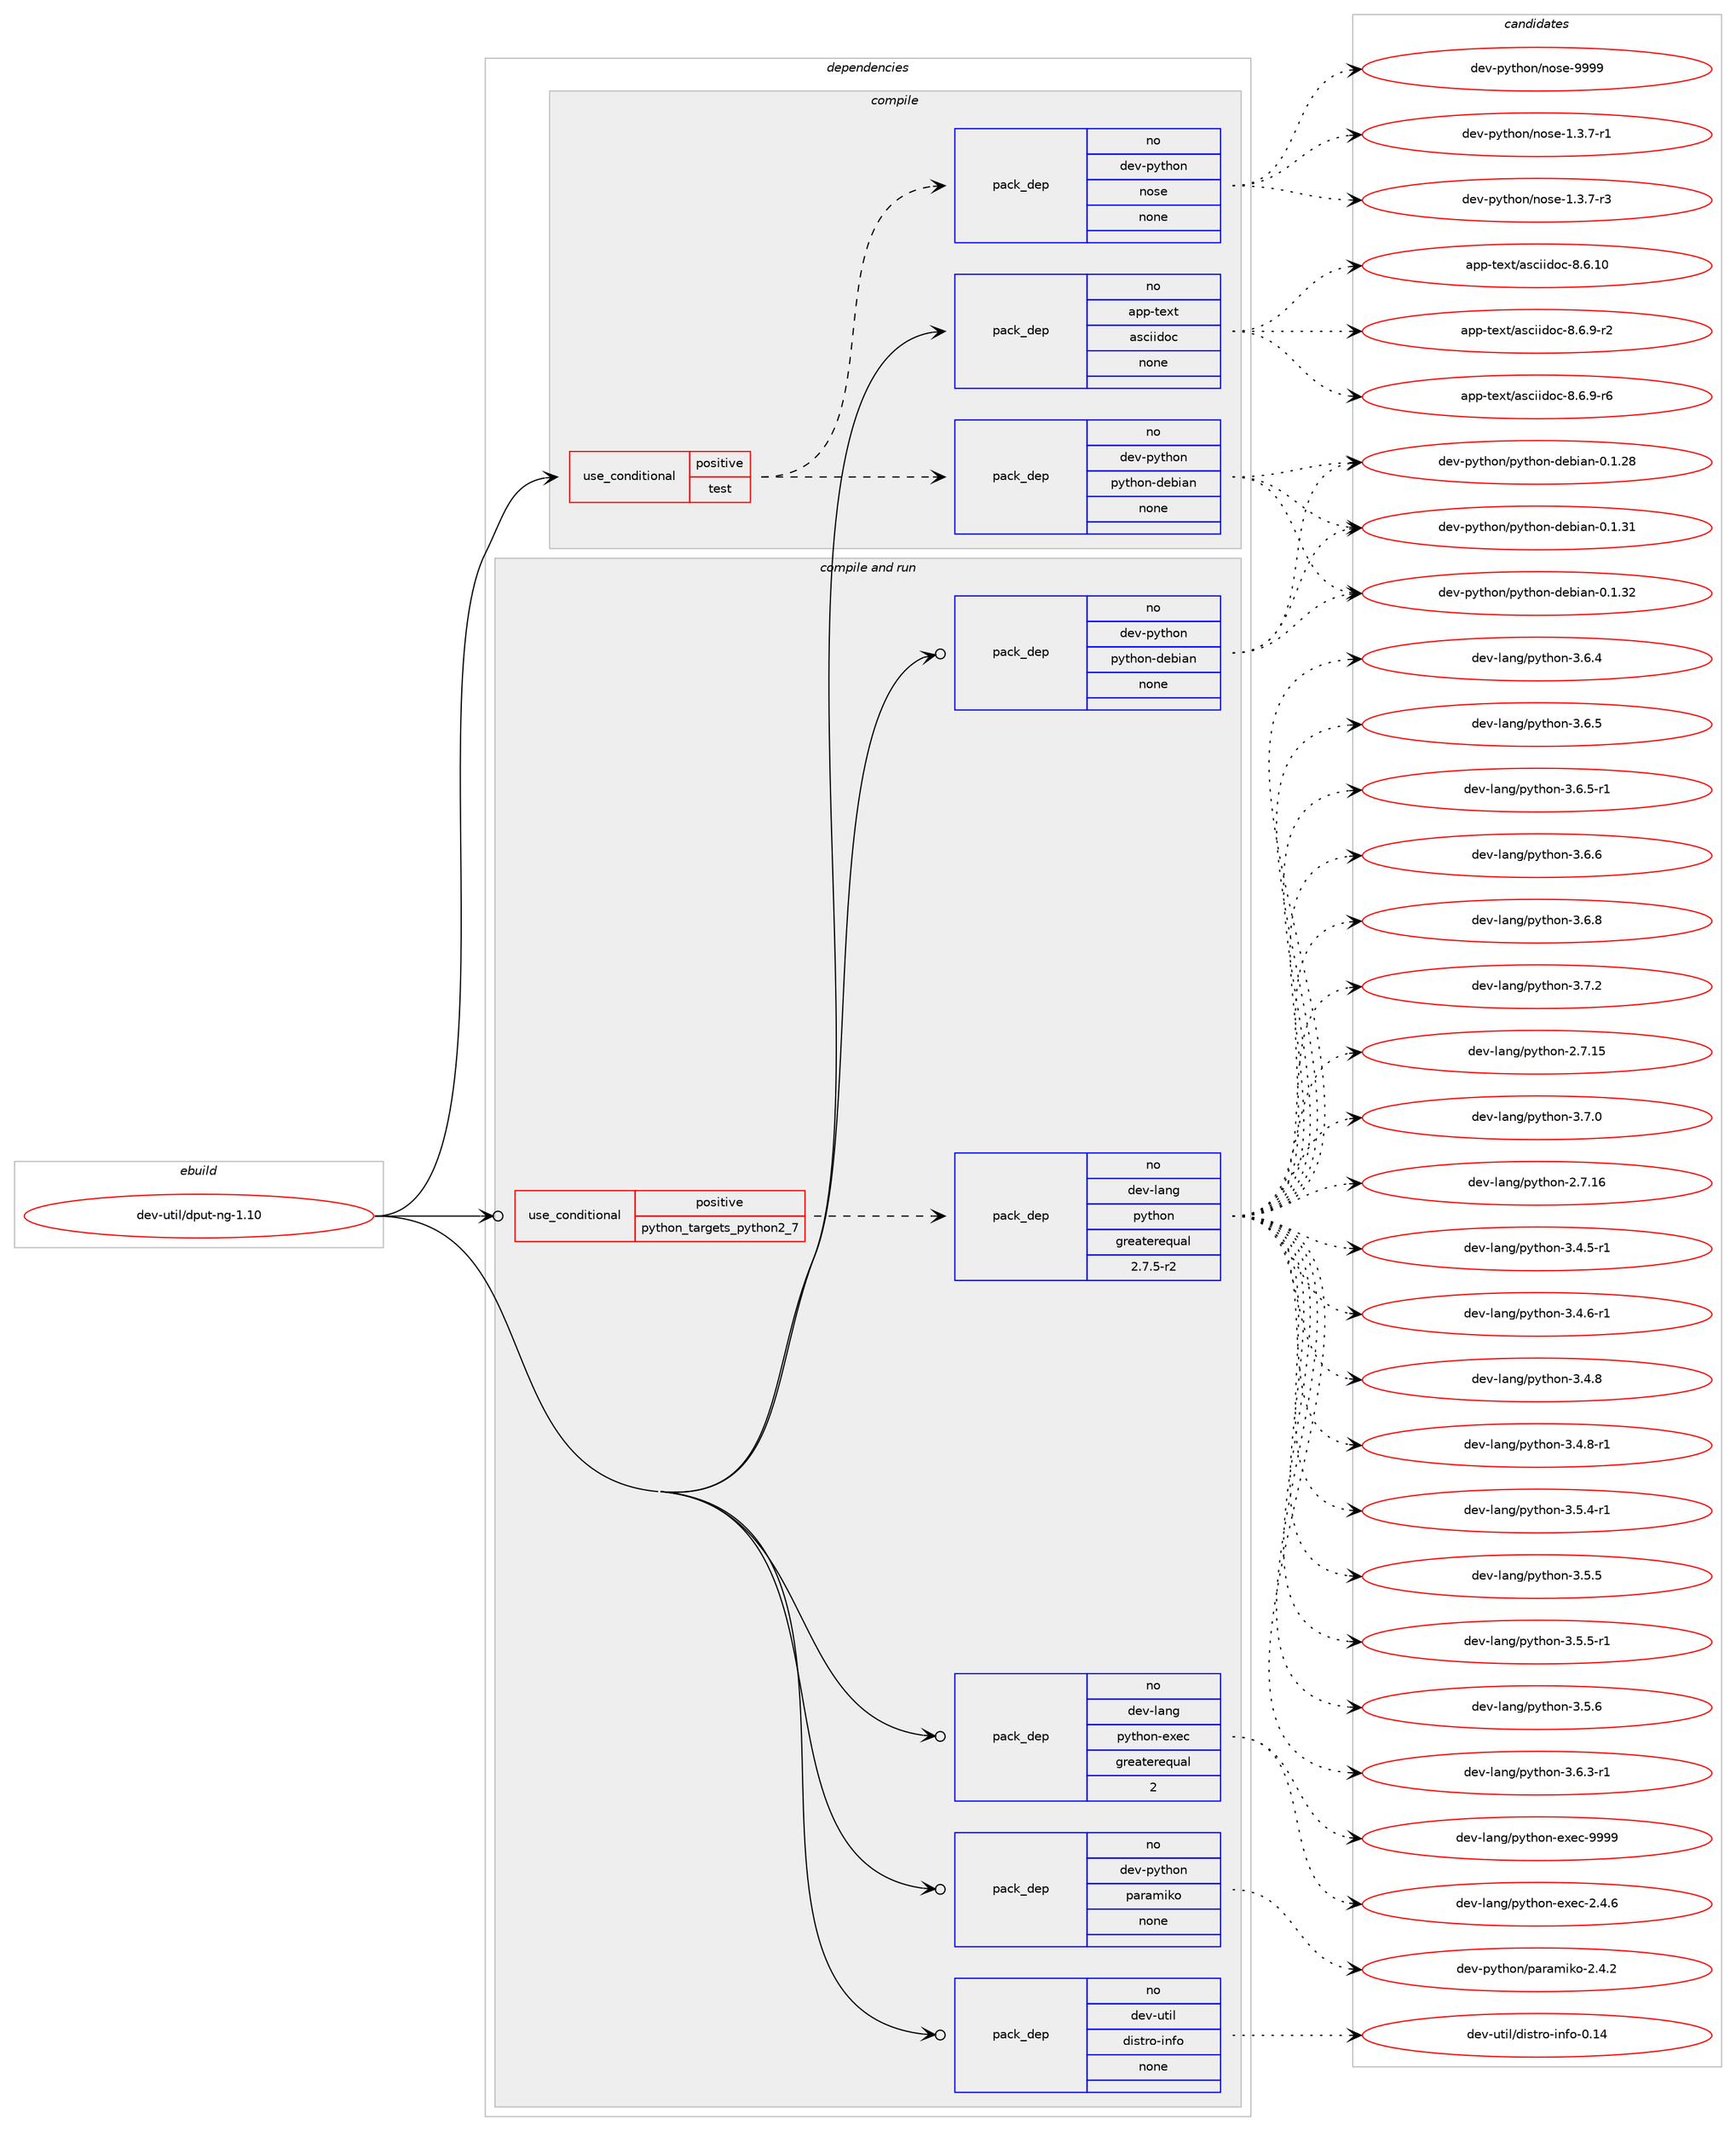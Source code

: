 digraph prolog {

# *************
# Graph options
# *************

newrank=true;
concentrate=true;
compound=true;
graph [rankdir=LR,fontname=Helvetica,fontsize=10,ranksep=1.5];#, ranksep=2.5, nodesep=0.2];
edge  [arrowhead=vee];
node  [fontname=Helvetica,fontsize=10];

# **********
# The ebuild
# **********

subgraph cluster_leftcol {
color=gray;
rank=same;
label=<<i>ebuild</i>>;
id [label="dev-util/dput-ng-1.10", color=red, width=4, href="../dev-util/dput-ng-1.10.svg"];
}

# ****************
# The dependencies
# ****************

subgraph cluster_midcol {
color=gray;
label=<<i>dependencies</i>>;
subgraph cluster_compile {
fillcolor="#eeeeee";
style=filled;
label=<<i>compile</i>>;
subgraph cond424244 {
dependency1544712 [label=<<TABLE BORDER="0" CELLBORDER="1" CELLSPACING="0" CELLPADDING="4"><TR><TD ROWSPAN="3" CELLPADDING="10">use_conditional</TD></TR><TR><TD>positive</TD></TR><TR><TD>test</TD></TR></TABLE>>, shape=none, color=red];
subgraph pack1096845 {
dependency1544713 [label=<<TABLE BORDER="0" CELLBORDER="1" CELLSPACING="0" CELLPADDING="4" WIDTH="220"><TR><TD ROWSPAN="6" CELLPADDING="30">pack_dep</TD></TR><TR><TD WIDTH="110">no</TD></TR><TR><TD>dev-python</TD></TR><TR><TD>nose</TD></TR><TR><TD>none</TD></TR><TR><TD></TD></TR></TABLE>>, shape=none, color=blue];
}
dependency1544712:e -> dependency1544713:w [weight=20,style="dashed",arrowhead="vee"];
subgraph pack1096846 {
dependency1544714 [label=<<TABLE BORDER="0" CELLBORDER="1" CELLSPACING="0" CELLPADDING="4" WIDTH="220"><TR><TD ROWSPAN="6" CELLPADDING="30">pack_dep</TD></TR><TR><TD WIDTH="110">no</TD></TR><TR><TD>dev-python</TD></TR><TR><TD>python-debian</TD></TR><TR><TD>none</TD></TR><TR><TD></TD></TR></TABLE>>, shape=none, color=blue];
}
dependency1544712:e -> dependency1544714:w [weight=20,style="dashed",arrowhead="vee"];
}
id:e -> dependency1544712:w [weight=20,style="solid",arrowhead="vee"];
subgraph pack1096847 {
dependency1544715 [label=<<TABLE BORDER="0" CELLBORDER="1" CELLSPACING="0" CELLPADDING="4" WIDTH="220"><TR><TD ROWSPAN="6" CELLPADDING="30">pack_dep</TD></TR><TR><TD WIDTH="110">no</TD></TR><TR><TD>app-text</TD></TR><TR><TD>asciidoc</TD></TR><TR><TD>none</TD></TR><TR><TD></TD></TR></TABLE>>, shape=none, color=blue];
}
id:e -> dependency1544715:w [weight=20,style="solid",arrowhead="vee"];
}
subgraph cluster_compileandrun {
fillcolor="#eeeeee";
style=filled;
label=<<i>compile and run</i>>;
subgraph cond424245 {
dependency1544716 [label=<<TABLE BORDER="0" CELLBORDER="1" CELLSPACING="0" CELLPADDING="4"><TR><TD ROWSPAN="3" CELLPADDING="10">use_conditional</TD></TR><TR><TD>positive</TD></TR><TR><TD>python_targets_python2_7</TD></TR></TABLE>>, shape=none, color=red];
subgraph pack1096848 {
dependency1544717 [label=<<TABLE BORDER="0" CELLBORDER="1" CELLSPACING="0" CELLPADDING="4" WIDTH="220"><TR><TD ROWSPAN="6" CELLPADDING="30">pack_dep</TD></TR><TR><TD WIDTH="110">no</TD></TR><TR><TD>dev-lang</TD></TR><TR><TD>python</TD></TR><TR><TD>greaterequal</TD></TR><TR><TD>2.7.5-r2</TD></TR></TABLE>>, shape=none, color=blue];
}
dependency1544716:e -> dependency1544717:w [weight=20,style="dashed",arrowhead="vee"];
}
id:e -> dependency1544716:w [weight=20,style="solid",arrowhead="odotvee"];
subgraph pack1096849 {
dependency1544718 [label=<<TABLE BORDER="0" CELLBORDER="1" CELLSPACING="0" CELLPADDING="4" WIDTH="220"><TR><TD ROWSPAN="6" CELLPADDING="30">pack_dep</TD></TR><TR><TD WIDTH="110">no</TD></TR><TR><TD>dev-lang</TD></TR><TR><TD>python-exec</TD></TR><TR><TD>greaterequal</TD></TR><TR><TD>2</TD></TR></TABLE>>, shape=none, color=blue];
}
id:e -> dependency1544718:w [weight=20,style="solid",arrowhead="odotvee"];
subgraph pack1096850 {
dependency1544719 [label=<<TABLE BORDER="0" CELLBORDER="1" CELLSPACING="0" CELLPADDING="4" WIDTH="220"><TR><TD ROWSPAN="6" CELLPADDING="30">pack_dep</TD></TR><TR><TD WIDTH="110">no</TD></TR><TR><TD>dev-python</TD></TR><TR><TD>paramiko</TD></TR><TR><TD>none</TD></TR><TR><TD></TD></TR></TABLE>>, shape=none, color=blue];
}
id:e -> dependency1544719:w [weight=20,style="solid",arrowhead="odotvee"];
subgraph pack1096851 {
dependency1544720 [label=<<TABLE BORDER="0" CELLBORDER="1" CELLSPACING="0" CELLPADDING="4" WIDTH="220"><TR><TD ROWSPAN="6" CELLPADDING="30">pack_dep</TD></TR><TR><TD WIDTH="110">no</TD></TR><TR><TD>dev-python</TD></TR><TR><TD>python-debian</TD></TR><TR><TD>none</TD></TR><TR><TD></TD></TR></TABLE>>, shape=none, color=blue];
}
id:e -> dependency1544720:w [weight=20,style="solid",arrowhead="odotvee"];
subgraph pack1096852 {
dependency1544721 [label=<<TABLE BORDER="0" CELLBORDER="1" CELLSPACING="0" CELLPADDING="4" WIDTH="220"><TR><TD ROWSPAN="6" CELLPADDING="30">pack_dep</TD></TR><TR><TD WIDTH="110">no</TD></TR><TR><TD>dev-util</TD></TR><TR><TD>distro-info</TD></TR><TR><TD>none</TD></TR><TR><TD></TD></TR></TABLE>>, shape=none, color=blue];
}
id:e -> dependency1544721:w [weight=20,style="solid",arrowhead="odotvee"];
}
subgraph cluster_run {
fillcolor="#eeeeee";
style=filled;
label=<<i>run</i>>;
}
}

# **************
# The candidates
# **************

subgraph cluster_choices {
rank=same;
color=gray;
label=<<i>candidates</i>>;

subgraph choice1096845 {
color=black;
nodesep=1;
choice10010111845112121116104111110471101111151014549465146554511449 [label="dev-python/nose-1.3.7-r1", color=red, width=4,href="../dev-python/nose-1.3.7-r1.svg"];
choice10010111845112121116104111110471101111151014549465146554511451 [label="dev-python/nose-1.3.7-r3", color=red, width=4,href="../dev-python/nose-1.3.7-r3.svg"];
choice10010111845112121116104111110471101111151014557575757 [label="dev-python/nose-9999", color=red, width=4,href="../dev-python/nose-9999.svg"];
dependency1544713:e -> choice10010111845112121116104111110471101111151014549465146554511449:w [style=dotted,weight="100"];
dependency1544713:e -> choice10010111845112121116104111110471101111151014549465146554511451:w [style=dotted,weight="100"];
dependency1544713:e -> choice10010111845112121116104111110471101111151014557575757:w [style=dotted,weight="100"];
}
subgraph choice1096846 {
color=black;
nodesep=1;
choice100101118451121211161041111104711212111610411111045100101981059711045484649465056 [label="dev-python/python-debian-0.1.28", color=red, width=4,href="../dev-python/python-debian-0.1.28.svg"];
choice100101118451121211161041111104711212111610411111045100101981059711045484649465149 [label="dev-python/python-debian-0.1.31", color=red, width=4,href="../dev-python/python-debian-0.1.31.svg"];
choice100101118451121211161041111104711212111610411111045100101981059711045484649465150 [label="dev-python/python-debian-0.1.32", color=red, width=4,href="../dev-python/python-debian-0.1.32.svg"];
dependency1544714:e -> choice100101118451121211161041111104711212111610411111045100101981059711045484649465056:w [style=dotted,weight="100"];
dependency1544714:e -> choice100101118451121211161041111104711212111610411111045100101981059711045484649465149:w [style=dotted,weight="100"];
dependency1544714:e -> choice100101118451121211161041111104711212111610411111045100101981059711045484649465150:w [style=dotted,weight="100"];
}
subgraph choice1096847 {
color=black;
nodesep=1;
choice97112112451161011201164797115991051051001119945564654464948 [label="app-text/asciidoc-8.6.10", color=red, width=4,href="../app-text/asciidoc-8.6.10.svg"];
choice9711211245116101120116479711599105105100111994556465446574511450 [label="app-text/asciidoc-8.6.9-r2", color=red, width=4,href="../app-text/asciidoc-8.6.9-r2.svg"];
choice9711211245116101120116479711599105105100111994556465446574511454 [label="app-text/asciidoc-8.6.9-r6", color=red, width=4,href="../app-text/asciidoc-8.6.9-r6.svg"];
dependency1544715:e -> choice97112112451161011201164797115991051051001119945564654464948:w [style=dotted,weight="100"];
dependency1544715:e -> choice9711211245116101120116479711599105105100111994556465446574511450:w [style=dotted,weight="100"];
dependency1544715:e -> choice9711211245116101120116479711599105105100111994556465446574511454:w [style=dotted,weight="100"];
}
subgraph choice1096848 {
color=black;
nodesep=1;
choice10010111845108971101034711212111610411111045504655464953 [label="dev-lang/python-2.7.15", color=red, width=4,href="../dev-lang/python-2.7.15.svg"];
choice10010111845108971101034711212111610411111045504655464954 [label="dev-lang/python-2.7.16", color=red, width=4,href="../dev-lang/python-2.7.16.svg"];
choice1001011184510897110103471121211161041111104551465246534511449 [label="dev-lang/python-3.4.5-r1", color=red, width=4,href="../dev-lang/python-3.4.5-r1.svg"];
choice1001011184510897110103471121211161041111104551465246544511449 [label="dev-lang/python-3.4.6-r1", color=red, width=4,href="../dev-lang/python-3.4.6-r1.svg"];
choice100101118451089711010347112121116104111110455146524656 [label="dev-lang/python-3.4.8", color=red, width=4,href="../dev-lang/python-3.4.8.svg"];
choice1001011184510897110103471121211161041111104551465246564511449 [label="dev-lang/python-3.4.8-r1", color=red, width=4,href="../dev-lang/python-3.4.8-r1.svg"];
choice1001011184510897110103471121211161041111104551465346524511449 [label="dev-lang/python-3.5.4-r1", color=red, width=4,href="../dev-lang/python-3.5.4-r1.svg"];
choice100101118451089711010347112121116104111110455146534653 [label="dev-lang/python-3.5.5", color=red, width=4,href="../dev-lang/python-3.5.5.svg"];
choice1001011184510897110103471121211161041111104551465346534511449 [label="dev-lang/python-3.5.5-r1", color=red, width=4,href="../dev-lang/python-3.5.5-r1.svg"];
choice100101118451089711010347112121116104111110455146534654 [label="dev-lang/python-3.5.6", color=red, width=4,href="../dev-lang/python-3.5.6.svg"];
choice1001011184510897110103471121211161041111104551465446514511449 [label="dev-lang/python-3.6.3-r1", color=red, width=4,href="../dev-lang/python-3.6.3-r1.svg"];
choice100101118451089711010347112121116104111110455146544652 [label="dev-lang/python-3.6.4", color=red, width=4,href="../dev-lang/python-3.6.4.svg"];
choice100101118451089711010347112121116104111110455146544653 [label="dev-lang/python-3.6.5", color=red, width=4,href="../dev-lang/python-3.6.5.svg"];
choice1001011184510897110103471121211161041111104551465446534511449 [label="dev-lang/python-3.6.5-r1", color=red, width=4,href="../dev-lang/python-3.6.5-r1.svg"];
choice100101118451089711010347112121116104111110455146544654 [label="dev-lang/python-3.6.6", color=red, width=4,href="../dev-lang/python-3.6.6.svg"];
choice100101118451089711010347112121116104111110455146544656 [label="dev-lang/python-3.6.8", color=red, width=4,href="../dev-lang/python-3.6.8.svg"];
choice100101118451089711010347112121116104111110455146554648 [label="dev-lang/python-3.7.0", color=red, width=4,href="../dev-lang/python-3.7.0.svg"];
choice100101118451089711010347112121116104111110455146554650 [label="dev-lang/python-3.7.2", color=red, width=4,href="../dev-lang/python-3.7.2.svg"];
dependency1544717:e -> choice10010111845108971101034711212111610411111045504655464953:w [style=dotted,weight="100"];
dependency1544717:e -> choice10010111845108971101034711212111610411111045504655464954:w [style=dotted,weight="100"];
dependency1544717:e -> choice1001011184510897110103471121211161041111104551465246534511449:w [style=dotted,weight="100"];
dependency1544717:e -> choice1001011184510897110103471121211161041111104551465246544511449:w [style=dotted,weight="100"];
dependency1544717:e -> choice100101118451089711010347112121116104111110455146524656:w [style=dotted,weight="100"];
dependency1544717:e -> choice1001011184510897110103471121211161041111104551465246564511449:w [style=dotted,weight="100"];
dependency1544717:e -> choice1001011184510897110103471121211161041111104551465346524511449:w [style=dotted,weight="100"];
dependency1544717:e -> choice100101118451089711010347112121116104111110455146534653:w [style=dotted,weight="100"];
dependency1544717:e -> choice1001011184510897110103471121211161041111104551465346534511449:w [style=dotted,weight="100"];
dependency1544717:e -> choice100101118451089711010347112121116104111110455146534654:w [style=dotted,weight="100"];
dependency1544717:e -> choice1001011184510897110103471121211161041111104551465446514511449:w [style=dotted,weight="100"];
dependency1544717:e -> choice100101118451089711010347112121116104111110455146544652:w [style=dotted,weight="100"];
dependency1544717:e -> choice100101118451089711010347112121116104111110455146544653:w [style=dotted,weight="100"];
dependency1544717:e -> choice1001011184510897110103471121211161041111104551465446534511449:w [style=dotted,weight="100"];
dependency1544717:e -> choice100101118451089711010347112121116104111110455146544654:w [style=dotted,weight="100"];
dependency1544717:e -> choice100101118451089711010347112121116104111110455146544656:w [style=dotted,weight="100"];
dependency1544717:e -> choice100101118451089711010347112121116104111110455146554648:w [style=dotted,weight="100"];
dependency1544717:e -> choice100101118451089711010347112121116104111110455146554650:w [style=dotted,weight="100"];
}
subgraph choice1096849 {
color=black;
nodesep=1;
choice1001011184510897110103471121211161041111104510112010199455046524654 [label="dev-lang/python-exec-2.4.6", color=red, width=4,href="../dev-lang/python-exec-2.4.6.svg"];
choice10010111845108971101034711212111610411111045101120101994557575757 [label="dev-lang/python-exec-9999", color=red, width=4,href="../dev-lang/python-exec-9999.svg"];
dependency1544718:e -> choice1001011184510897110103471121211161041111104510112010199455046524654:w [style=dotted,weight="100"];
dependency1544718:e -> choice10010111845108971101034711212111610411111045101120101994557575757:w [style=dotted,weight="100"];
}
subgraph choice1096850 {
color=black;
nodesep=1;
choice10010111845112121116104111110471129711497109105107111455046524650 [label="dev-python/paramiko-2.4.2", color=red, width=4,href="../dev-python/paramiko-2.4.2.svg"];
dependency1544719:e -> choice10010111845112121116104111110471129711497109105107111455046524650:w [style=dotted,weight="100"];
}
subgraph choice1096851 {
color=black;
nodesep=1;
choice100101118451121211161041111104711212111610411111045100101981059711045484649465056 [label="dev-python/python-debian-0.1.28", color=red, width=4,href="../dev-python/python-debian-0.1.28.svg"];
choice100101118451121211161041111104711212111610411111045100101981059711045484649465149 [label="dev-python/python-debian-0.1.31", color=red, width=4,href="../dev-python/python-debian-0.1.31.svg"];
choice100101118451121211161041111104711212111610411111045100101981059711045484649465150 [label="dev-python/python-debian-0.1.32", color=red, width=4,href="../dev-python/python-debian-0.1.32.svg"];
dependency1544720:e -> choice100101118451121211161041111104711212111610411111045100101981059711045484649465056:w [style=dotted,weight="100"];
dependency1544720:e -> choice100101118451121211161041111104711212111610411111045100101981059711045484649465149:w [style=dotted,weight="100"];
dependency1544720:e -> choice100101118451121211161041111104711212111610411111045100101981059711045484649465150:w [style=dotted,weight="100"];
}
subgraph choice1096852 {
color=black;
nodesep=1;
choice1001011184511711610510847100105115116114111451051101021114548464952 [label="dev-util/distro-info-0.14", color=red, width=4,href="../dev-util/distro-info-0.14.svg"];
dependency1544721:e -> choice1001011184511711610510847100105115116114111451051101021114548464952:w [style=dotted,weight="100"];
}
}

}

